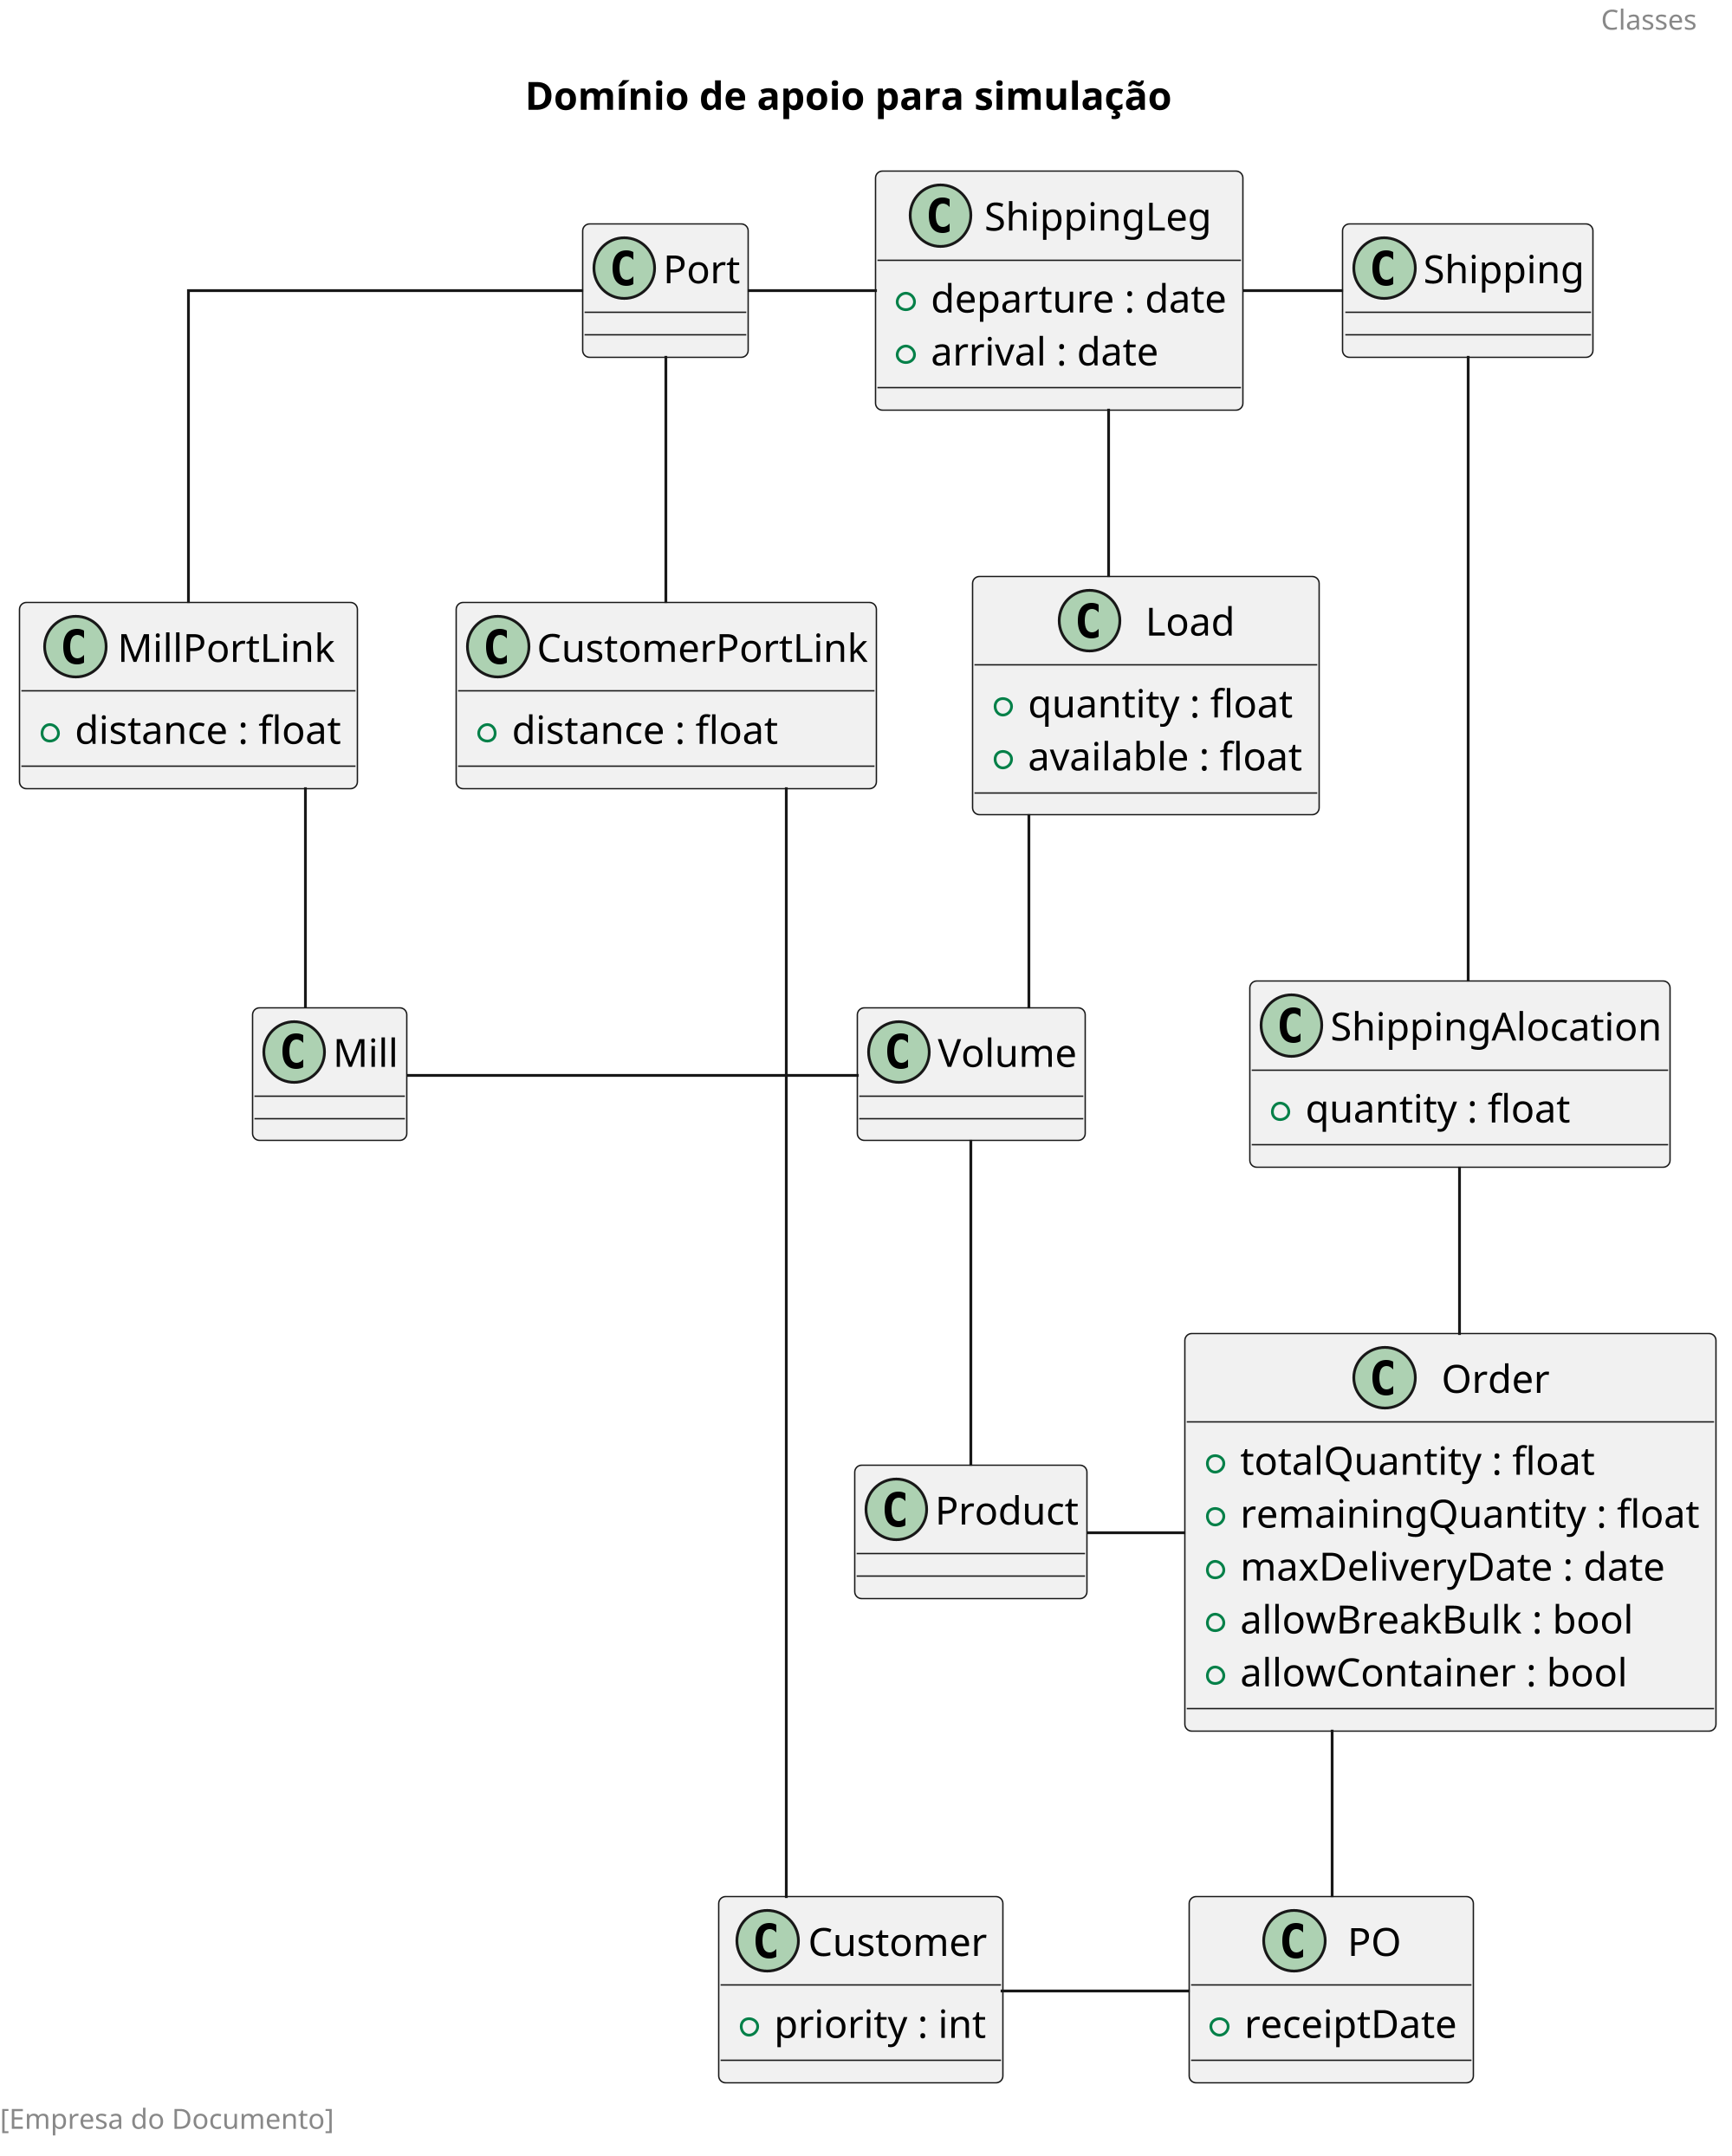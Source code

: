 @startuml Dominio_Algoritmo

scale 2000 width
header Classes
left footer [Empresa do Documento]
title Domínio de apoio para simulação

skinparam linetype polyline
skinparam linetype ortho

' Classes
class Customer {
    + priority : int
}

class CustomerPortLink {
    + distance : float
}

class Load {
    + quantity : float
    + available : float
}

class Mill {

}

class MillPortLink {
    + distance : float
}

class Order {
    + totalQuantity : float
    + remainingQuantity : float
    + maxDeliveryDate : date
    + allowBreakBulk : bool
    + allowContainer : bool
}

class PO {
    + receiptDate
}

class Port {

}

class Product {

}
class Shipping {

}

class ShippingLeg {
    + departure : date
    + arrival : date
}

class ShippingAlocation {
    + quantity : float
}

class Volume {

}

' class Warehouse {

' }

' class Warehousing {
'     + available : float
' }

' class WarehousingAlocation {
'     + quantity : float
' }


' Relations
ShippingLeg - Shipping
Port - ShippingLeg

Shipping -- ShippingAlocation
ShippingAlocation -- Order

Product - Order
Order -- PO
Customer - PO

CustomerPortLink -- Customer
Port -- CustomerPortLink

Volume -- Product

Mill -right- Volume

MillPortLink -- Mill

Port -- MillPortLink

Load -- Volume

ShippingLeg -- Load
@enduml
